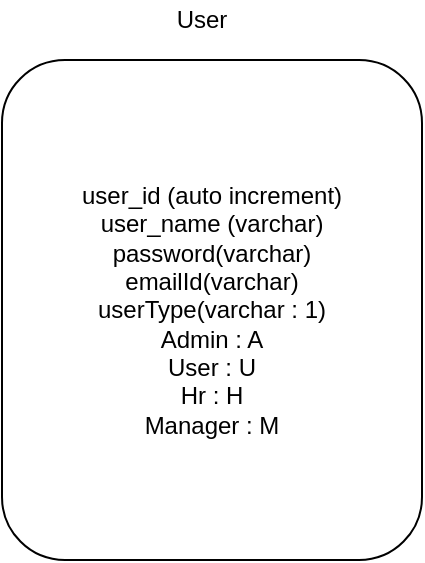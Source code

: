 <mxfile version="15.3.7" type="github" pages="2">
  <diagram id="5SxLLDEm8KFe4SDrQWpy" name="Page-1">
    <mxGraphModel dx="840" dy="442" grid="1" gridSize="10" guides="1" tooltips="1" connect="1" arrows="1" fold="1" page="1" pageScale="1" pageWidth="850" pageHeight="1100" math="0" shadow="0">
      <root>
        <mxCell id="0" />
        <mxCell id="1" parent="0" />
        <mxCell id="a_8NAu3Ajttd44A2zRf8-1" value="&lt;div&gt;user_id (auto increment)&lt;/div&gt;&lt;div&gt;user_name (varchar)&lt;/div&gt;&lt;div&gt;password(varchar)&lt;/div&gt;&lt;div&gt;emailId(varchar)&lt;/div&gt;&lt;div&gt;userType(varchar : 1)&lt;/div&gt;&lt;div&gt;Admin : A&lt;/div&gt;&lt;div&gt;User : U&lt;/div&gt;&lt;div&gt;Hr : H&lt;br&gt;&lt;/div&gt;&lt;div&gt;Manager : M&lt;br&gt;&lt;/div&gt;" style="rounded=1;whiteSpace=wrap;html=1;" parent="1" vertex="1">
          <mxGeometry x="110" y="70" width="210" height="250" as="geometry" />
        </mxCell>
        <mxCell id="a_8NAu3Ajttd44A2zRf8-2" value="User" style="text;html=1;strokeColor=none;fillColor=none;align=center;verticalAlign=middle;whiteSpace=wrap;rounded=0;" parent="1" vertex="1">
          <mxGeometry x="190" y="40" width="40" height="20" as="geometry" />
        </mxCell>
      </root>
    </mxGraphModel>
  </diagram>
  <diagram id="gOrB9TZovpkbEdwZ5_Pw" name="Page-2">
    <mxGraphModel dx="840" dy="442" grid="1" gridSize="10" guides="1" tooltips="1" connect="1" arrows="1" fold="1" page="1" pageScale="1" pageWidth="850" pageHeight="1100" math="0" shadow="0">
      <root>
        <mxCell id="bC-6oOh-Den20K04IAWS-0" />
        <mxCell id="bC-6oOh-Den20K04IAWS-1" parent="bC-6oOh-Den20K04IAWS-0" />
        <mxCell id="bC-6oOh-Den20K04IAWS-2" value="Interface(contracts )" style="rounded=1;whiteSpace=wrap;html=1;" vertex="1" parent="bC-6oOh-Den20K04IAWS-1">
          <mxGeometry x="270" y="60" width="370" height="60" as="geometry" />
        </mxCell>
        <mxCell id="bC-6oOh-Den20K04IAWS-3" value="Abstract Class (all or few contracts)" style="rounded=1;whiteSpace=wrap;html=1;" vertex="1" parent="bC-6oOh-Den20K04IAWS-1">
          <mxGeometry x="270" y="200" width="370" height="60" as="geometry" />
        </mxCell>
        <mxCell id="bC-6oOh-Den20K04IAWS-4" value="Concrete Classes" style="rounded=1;whiteSpace=wrap;html=1;" vertex="1" parent="bC-6oOh-Den20K04IAWS-1">
          <mxGeometry x="270" y="330" width="370" height="60" as="geometry" />
        </mxCell>
      </root>
    </mxGraphModel>
  </diagram>
</mxfile>
